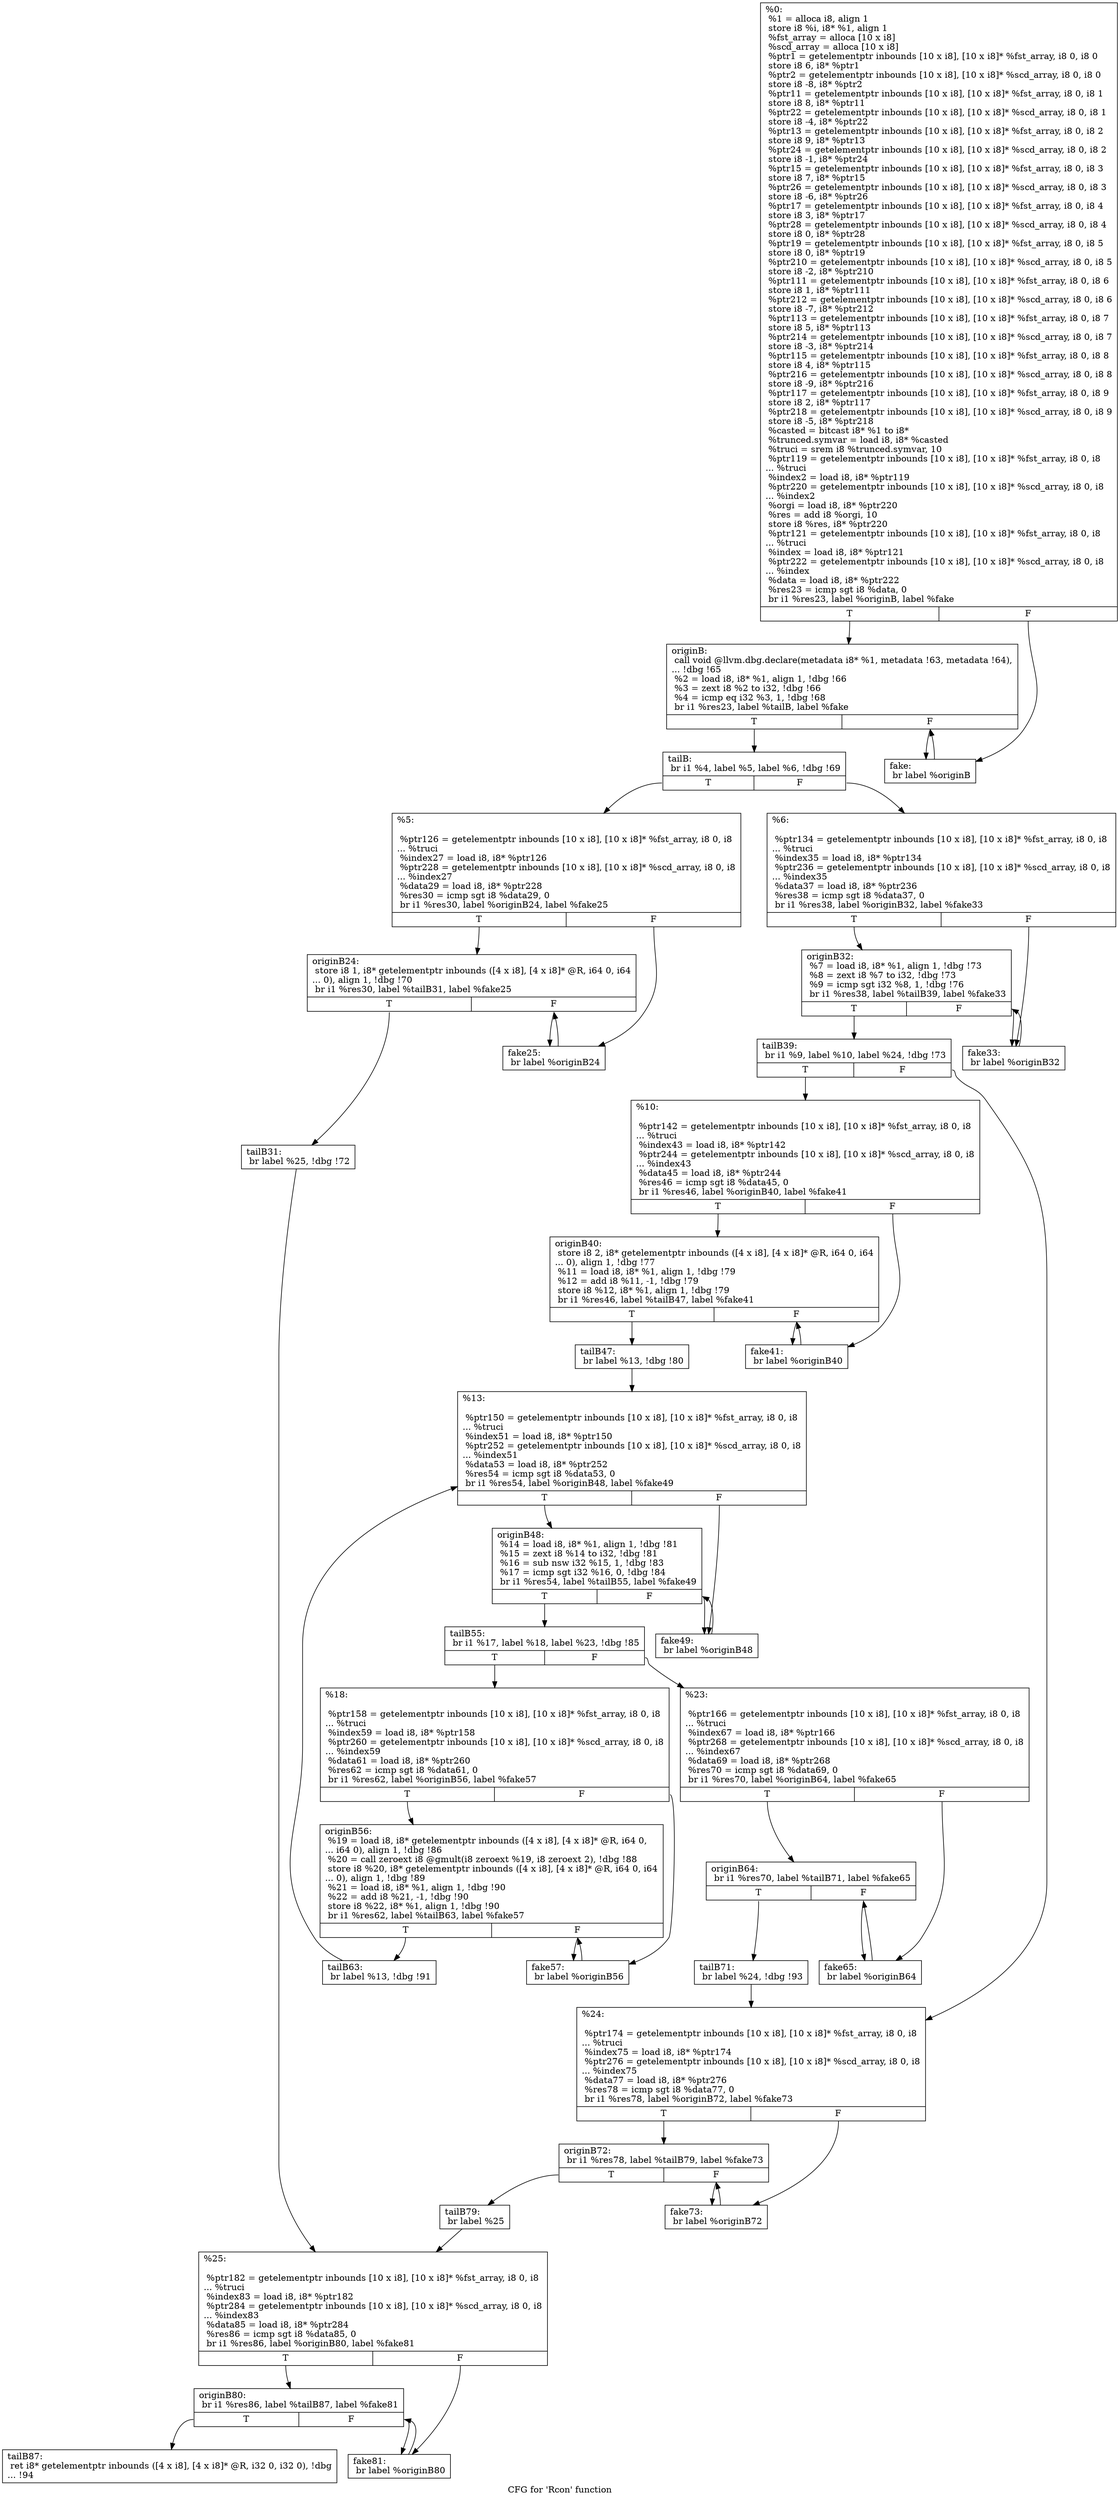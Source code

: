 digraph "CFG for 'Rcon' function" {
	label="CFG for 'Rcon' function";

	Node0x55a8124f01c0 [shape=record,label="{%0:\l  %1 = alloca i8, align 1\l  store i8 %i, i8* %1, align 1\l  %fst_array = alloca [10 x i8]\l  %scd_array = alloca [10 x i8]\l  %ptr1 = getelementptr inbounds [10 x i8], [10 x i8]* %fst_array, i8 0, i8 0\l  store i8 6, i8* %ptr1\l  %ptr2 = getelementptr inbounds [10 x i8], [10 x i8]* %scd_array, i8 0, i8 0\l  store i8 -8, i8* %ptr2\l  %ptr11 = getelementptr inbounds [10 x i8], [10 x i8]* %fst_array, i8 0, i8 1\l  store i8 8, i8* %ptr11\l  %ptr22 = getelementptr inbounds [10 x i8], [10 x i8]* %scd_array, i8 0, i8 1\l  store i8 -4, i8* %ptr22\l  %ptr13 = getelementptr inbounds [10 x i8], [10 x i8]* %fst_array, i8 0, i8 2\l  store i8 9, i8* %ptr13\l  %ptr24 = getelementptr inbounds [10 x i8], [10 x i8]* %scd_array, i8 0, i8 2\l  store i8 -1, i8* %ptr24\l  %ptr15 = getelementptr inbounds [10 x i8], [10 x i8]* %fst_array, i8 0, i8 3\l  store i8 7, i8* %ptr15\l  %ptr26 = getelementptr inbounds [10 x i8], [10 x i8]* %scd_array, i8 0, i8 3\l  store i8 -6, i8* %ptr26\l  %ptr17 = getelementptr inbounds [10 x i8], [10 x i8]* %fst_array, i8 0, i8 4\l  store i8 3, i8* %ptr17\l  %ptr28 = getelementptr inbounds [10 x i8], [10 x i8]* %scd_array, i8 0, i8 4\l  store i8 0, i8* %ptr28\l  %ptr19 = getelementptr inbounds [10 x i8], [10 x i8]* %fst_array, i8 0, i8 5\l  store i8 0, i8* %ptr19\l  %ptr210 = getelementptr inbounds [10 x i8], [10 x i8]* %scd_array, i8 0, i8 5\l  store i8 -2, i8* %ptr210\l  %ptr111 = getelementptr inbounds [10 x i8], [10 x i8]* %fst_array, i8 0, i8 6\l  store i8 1, i8* %ptr111\l  %ptr212 = getelementptr inbounds [10 x i8], [10 x i8]* %scd_array, i8 0, i8 6\l  store i8 -7, i8* %ptr212\l  %ptr113 = getelementptr inbounds [10 x i8], [10 x i8]* %fst_array, i8 0, i8 7\l  store i8 5, i8* %ptr113\l  %ptr214 = getelementptr inbounds [10 x i8], [10 x i8]* %scd_array, i8 0, i8 7\l  store i8 -3, i8* %ptr214\l  %ptr115 = getelementptr inbounds [10 x i8], [10 x i8]* %fst_array, i8 0, i8 8\l  store i8 4, i8* %ptr115\l  %ptr216 = getelementptr inbounds [10 x i8], [10 x i8]* %scd_array, i8 0, i8 8\l  store i8 -9, i8* %ptr216\l  %ptr117 = getelementptr inbounds [10 x i8], [10 x i8]* %fst_array, i8 0, i8 9\l  store i8 2, i8* %ptr117\l  %ptr218 = getelementptr inbounds [10 x i8], [10 x i8]* %scd_array, i8 0, i8 9\l  store i8 -5, i8* %ptr218\l  %casted = bitcast i8* %1 to i8*\l  %trunced.symvar = load i8, i8* %casted\l  %truci = srem i8 %trunced.symvar, 10\l  %ptr119 = getelementptr inbounds [10 x i8], [10 x i8]* %fst_array, i8 0, i8\l... %truci\l  %index2 = load i8, i8* %ptr119\l  %ptr220 = getelementptr inbounds [10 x i8], [10 x i8]* %scd_array, i8 0, i8\l... %index2\l  %orgi = load i8, i8* %ptr220\l  %res = add i8 %orgi, 10\l  store i8 %res, i8* %ptr220\l  %ptr121 = getelementptr inbounds [10 x i8], [10 x i8]* %fst_array, i8 0, i8\l... %truci\l  %index = load i8, i8* %ptr121\l  %ptr222 = getelementptr inbounds [10 x i8], [10 x i8]* %scd_array, i8 0, i8\l... %index\l  %data = load i8, i8* %ptr222\l  %res23 = icmp sgt i8 %data, 0\l  br i1 %res23, label %originB, label %fake\l|{<s0>T|<s1>F}}"];
	Node0x55a8124f01c0:s0 -> Node0x55a8124f0210;
	Node0x55a8124f01c0:s1 -> Node0x55a8124f0d90;
	Node0x55a8124f0210 [shape=record,label="{originB:                                          \l  call void @llvm.dbg.declare(metadata i8* %1, metadata !63, metadata !64),\l... !dbg !65\l  %2 = load i8, i8* %1, align 1, !dbg !66\l  %3 = zext i8 %2 to i32, !dbg !66\l  %4 = icmp eq i32 %3, 1, !dbg !68\l  br i1 %res23, label %tailB, label %fake\l|{<s0>T|<s1>F}}"];
	Node0x55a8124f0210:s0 -> Node0x55a8124f0260;
	Node0x55a8124f0210:s1 -> Node0x55a8124f0d90;
	Node0x55a8124f0260 [shape=record,label="{tailB:                                            \l  br i1 %4, label %5, label %6, !dbg !69\l|{<s0>T|<s1>F}}"];
	Node0x55a8124f0260:s0 -> Node0x55a8124f02b0;
	Node0x55a8124f0260:s1 -> Node0x55a8124f03a0;
	Node0x55a8124f02b0 [shape=record,label="{%5:\l\l  %ptr126 = getelementptr inbounds [10 x i8], [10 x i8]* %fst_array, i8 0, i8\l... %truci\l  %index27 = load i8, i8* %ptr126\l  %ptr228 = getelementptr inbounds [10 x i8], [10 x i8]* %scd_array, i8 0, i8\l... %index27\l  %data29 = load i8, i8* %ptr228\l  %res30 = icmp sgt i8 %data29, 0\l  br i1 %res30, label %originB24, label %fake25\l|{<s0>T|<s1>F}}"];
	Node0x55a8124f02b0:s0 -> Node0x55a8124f0300;
	Node0x55a8124f02b0:s1 -> Node0x55a8124f0de0;
	Node0x55a8124f0300 [shape=record,label="{originB24:                                        \l  store i8 1, i8* getelementptr inbounds ([4 x i8], [4 x i8]* @R, i64 0, i64\l... 0), align 1, !dbg !70\l  br i1 %res30, label %tailB31, label %fake25\l|{<s0>T|<s1>F}}"];
	Node0x55a8124f0300:s0 -> Node0x55a8124f0350;
	Node0x55a8124f0300:s1 -> Node0x55a8124f0de0;
	Node0x55a8124f0350 [shape=record,label="{tailB31:                                          \l  br label %25, !dbg !72\l}"];
	Node0x55a8124f0350 -> Node0x55a8124f0ca0;
	Node0x55a8124f03a0 [shape=record,label="{%6:\l\l  %ptr134 = getelementptr inbounds [10 x i8], [10 x i8]* %fst_array, i8 0, i8\l... %truci\l  %index35 = load i8, i8* %ptr134\l  %ptr236 = getelementptr inbounds [10 x i8], [10 x i8]* %scd_array, i8 0, i8\l... %index35\l  %data37 = load i8, i8* %ptr236\l  %res38 = icmp sgt i8 %data37, 0\l  br i1 %res38, label %originB32, label %fake33\l|{<s0>T|<s1>F}}"];
	Node0x55a8124f03a0:s0 -> Node0x55a8124f03f0;
	Node0x55a8124f03a0:s1 -> Node0x55a8124f0e30;
	Node0x55a8124f03f0 [shape=record,label="{originB32:                                        \l  %7 = load i8, i8* %1, align 1, !dbg !73\l  %8 = zext i8 %7 to i32, !dbg !73\l  %9 = icmp sgt i32 %8, 1, !dbg !76\l  br i1 %res38, label %tailB39, label %fake33\l|{<s0>T|<s1>F}}"];
	Node0x55a8124f03f0:s0 -> Node0x55a8124f07a0;
	Node0x55a8124f03f0:s1 -> Node0x55a8124f0e30;
	Node0x55a8124f07a0 [shape=record,label="{tailB39:                                          \l  br i1 %9, label %10, label %24, !dbg !73\l|{<s0>T|<s1>F}}"];
	Node0x55a8124f07a0:s0 -> Node0x55a8124f07f0;
	Node0x55a8124f07a0:s1 -> Node0x55a8124f0bb0;
	Node0x55a8124f07f0 [shape=record,label="{%10:\l\l  %ptr142 = getelementptr inbounds [10 x i8], [10 x i8]* %fst_array, i8 0, i8\l... %truci\l  %index43 = load i8, i8* %ptr142\l  %ptr244 = getelementptr inbounds [10 x i8], [10 x i8]* %scd_array, i8 0, i8\l... %index43\l  %data45 = load i8, i8* %ptr244\l  %res46 = icmp sgt i8 %data45, 0\l  br i1 %res46, label %originB40, label %fake41\l|{<s0>T|<s1>F}}"];
	Node0x55a8124f07f0:s0 -> Node0x55a8124f0840;
	Node0x55a8124f07f0:s1 -> Node0x55a8124f0e80;
	Node0x55a8124f0840 [shape=record,label="{originB40:                                        \l  store i8 2, i8* getelementptr inbounds ([4 x i8], [4 x i8]* @R, i64 0, i64\l... 0), align 1, !dbg !77\l  %11 = load i8, i8* %1, align 1, !dbg !79\l  %12 = add i8 %11, -1, !dbg !79\l  store i8 %12, i8* %1, align 1, !dbg !79\l  br i1 %res46, label %tailB47, label %fake41\l|{<s0>T|<s1>F}}"];
	Node0x55a8124f0840:s0 -> Node0x55a8124f0890;
	Node0x55a8124f0840:s1 -> Node0x55a8124f0e80;
	Node0x55a8124f0890 [shape=record,label="{tailB47:                                          \l  br label %13, !dbg !80\l}"];
	Node0x55a8124f0890 -> Node0x55a8124f08e0;
	Node0x55a8124f08e0 [shape=record,label="{%13:\l\l  %ptr150 = getelementptr inbounds [10 x i8], [10 x i8]* %fst_array, i8 0, i8\l... %truci\l  %index51 = load i8, i8* %ptr150\l  %ptr252 = getelementptr inbounds [10 x i8], [10 x i8]* %scd_array, i8 0, i8\l... %index51\l  %data53 = load i8, i8* %ptr252\l  %res54 = icmp sgt i8 %data53, 0\l  br i1 %res54, label %originB48, label %fake49\l|{<s0>T|<s1>F}}"];
	Node0x55a8124f08e0:s0 -> Node0x55a8124f0930;
	Node0x55a8124f08e0:s1 -> Node0x55a8124f0ed0;
	Node0x55a8124f0930 [shape=record,label="{originB48:                                        \l  %14 = load i8, i8* %1, align 1, !dbg !81\l  %15 = zext i8 %14 to i32, !dbg !81\l  %16 = sub nsw i32 %15, 1, !dbg !83\l  %17 = icmp sgt i32 %16, 0, !dbg !84\l  br i1 %res54, label %tailB55, label %fake49\l|{<s0>T|<s1>F}}"];
	Node0x55a8124f0930:s0 -> Node0x55a8124f0980;
	Node0x55a8124f0930:s1 -> Node0x55a8124f0ed0;
	Node0x55a8124f0980 [shape=record,label="{tailB55:                                          \l  br i1 %17, label %18, label %23, !dbg !85\l|{<s0>T|<s1>F}}"];
	Node0x55a8124f0980:s0 -> Node0x55a8124f09d0;
	Node0x55a8124f0980:s1 -> Node0x55a8124f0ac0;
	Node0x55a8124f09d0 [shape=record,label="{%18:\l\l  %ptr158 = getelementptr inbounds [10 x i8], [10 x i8]* %fst_array, i8 0, i8\l... %truci\l  %index59 = load i8, i8* %ptr158\l  %ptr260 = getelementptr inbounds [10 x i8], [10 x i8]* %scd_array, i8 0, i8\l... %index59\l  %data61 = load i8, i8* %ptr260\l  %res62 = icmp sgt i8 %data61, 0\l  br i1 %res62, label %originB56, label %fake57\l|{<s0>T|<s1>F}}"];
	Node0x55a8124f09d0:s0 -> Node0x55a8124f0a20;
	Node0x55a8124f09d0:s1 -> Node0x55a8124f0f20;
	Node0x55a8124f0a20 [shape=record,label="{originB56:                                        \l  %19 = load i8, i8* getelementptr inbounds ([4 x i8], [4 x i8]* @R, i64 0,\l... i64 0), align 1, !dbg !86\l  %20 = call zeroext i8 @gmult(i8 zeroext %19, i8 zeroext 2), !dbg !88\l  store i8 %20, i8* getelementptr inbounds ([4 x i8], [4 x i8]* @R, i64 0, i64\l... 0), align 1, !dbg !89\l  %21 = load i8, i8* %1, align 1, !dbg !90\l  %22 = add i8 %21, -1, !dbg !90\l  store i8 %22, i8* %1, align 1, !dbg !90\l  br i1 %res62, label %tailB63, label %fake57\l|{<s0>T|<s1>F}}"];
	Node0x55a8124f0a20:s0 -> Node0x55a8124f0a70;
	Node0x55a8124f0a20:s1 -> Node0x55a8124f0f20;
	Node0x55a8124f0a70 [shape=record,label="{tailB63:                                          \l  br label %13, !dbg !91\l}"];
	Node0x55a8124f0a70 -> Node0x55a8124f08e0;
	Node0x55a8124f0ac0 [shape=record,label="{%23:\l\l  %ptr166 = getelementptr inbounds [10 x i8], [10 x i8]* %fst_array, i8 0, i8\l... %truci\l  %index67 = load i8, i8* %ptr166\l  %ptr268 = getelementptr inbounds [10 x i8], [10 x i8]* %scd_array, i8 0, i8\l... %index67\l  %data69 = load i8, i8* %ptr268\l  %res70 = icmp sgt i8 %data69, 0\l  br i1 %res70, label %originB64, label %fake65\l|{<s0>T|<s1>F}}"];
	Node0x55a8124f0ac0:s0 -> Node0x55a8124f0b10;
	Node0x55a8124f0ac0:s1 -> Node0x55a8124f0f70;
	Node0x55a8124f0b10 [shape=record,label="{originB64:                                        \l  br i1 %res70, label %tailB71, label %fake65\l|{<s0>T|<s1>F}}"];
	Node0x55a8124f0b10:s0 -> Node0x55a8124f0b60;
	Node0x55a8124f0b10:s1 -> Node0x55a8124f0f70;
	Node0x55a8124f0b60 [shape=record,label="{tailB71:                                          \l  br label %24, !dbg !93\l}"];
	Node0x55a8124f0b60 -> Node0x55a8124f0bb0;
	Node0x55a8124f0bb0 [shape=record,label="{%24:\l\l  %ptr174 = getelementptr inbounds [10 x i8], [10 x i8]* %fst_array, i8 0, i8\l... %truci\l  %index75 = load i8, i8* %ptr174\l  %ptr276 = getelementptr inbounds [10 x i8], [10 x i8]* %scd_array, i8 0, i8\l... %index75\l  %data77 = load i8, i8* %ptr276\l  %res78 = icmp sgt i8 %data77, 0\l  br i1 %res78, label %originB72, label %fake73\l|{<s0>T|<s1>F}}"];
	Node0x55a8124f0bb0:s0 -> Node0x55a8124f0c00;
	Node0x55a8124f0bb0:s1 -> Node0x55a8124f0fc0;
	Node0x55a8124f0c00 [shape=record,label="{originB72:                                        \l  br i1 %res78, label %tailB79, label %fake73\l|{<s0>T|<s1>F}}"];
	Node0x55a8124f0c00:s0 -> Node0x55a8124f0c50;
	Node0x55a8124f0c00:s1 -> Node0x55a8124f0fc0;
	Node0x55a8124f0c50 [shape=record,label="{tailB79:                                          \l  br label %25\l}"];
	Node0x55a8124f0c50 -> Node0x55a8124f0ca0;
	Node0x55a8124f0ca0 [shape=record,label="{%25:\l\l  %ptr182 = getelementptr inbounds [10 x i8], [10 x i8]* %fst_array, i8 0, i8\l... %truci\l  %index83 = load i8, i8* %ptr182\l  %ptr284 = getelementptr inbounds [10 x i8], [10 x i8]* %scd_array, i8 0, i8\l... %index83\l  %data85 = load i8, i8* %ptr284\l  %res86 = icmp sgt i8 %data85, 0\l  br i1 %res86, label %originB80, label %fake81\l|{<s0>T|<s1>F}}"];
	Node0x55a8124f0ca0:s0 -> Node0x55a8124f0cf0;
	Node0x55a8124f0ca0:s1 -> Node0x55a8124f1010;
	Node0x55a8124f0cf0 [shape=record,label="{originB80:                                        \l  br i1 %res86, label %tailB87, label %fake81\l|{<s0>T|<s1>F}}"];
	Node0x55a8124f0cf0:s0 -> Node0x55a8124f0d40;
	Node0x55a8124f0cf0:s1 -> Node0x55a8124f1010;
	Node0x55a8124f0d40 [shape=record,label="{tailB87:                                          \l  ret i8* getelementptr inbounds ([4 x i8], [4 x i8]* @R, i32 0, i32 0), !dbg\l... !94\l}"];
	Node0x55a8124f0d90 [shape=record,label="{fake:                                             \l  br label %originB\l}"];
	Node0x55a8124f0d90 -> Node0x55a8124f0210;
	Node0x55a8124f0de0 [shape=record,label="{fake25:                                           \l  br label %originB24\l}"];
	Node0x55a8124f0de0 -> Node0x55a8124f0300;
	Node0x55a8124f0e30 [shape=record,label="{fake33:                                           \l  br label %originB32\l}"];
	Node0x55a8124f0e30 -> Node0x55a8124f03f0;
	Node0x55a8124f0e80 [shape=record,label="{fake41:                                           \l  br label %originB40\l}"];
	Node0x55a8124f0e80 -> Node0x55a8124f0840;
	Node0x55a8124f0ed0 [shape=record,label="{fake49:                                           \l  br label %originB48\l}"];
	Node0x55a8124f0ed0 -> Node0x55a8124f0930;
	Node0x55a8124f0f20 [shape=record,label="{fake57:                                           \l  br label %originB56\l}"];
	Node0x55a8124f0f20 -> Node0x55a8124f0a20;
	Node0x55a8124f0f70 [shape=record,label="{fake65:                                           \l  br label %originB64\l}"];
	Node0x55a8124f0f70 -> Node0x55a8124f0b10;
	Node0x55a8124f0fc0 [shape=record,label="{fake73:                                           \l  br label %originB72\l}"];
	Node0x55a8124f0fc0 -> Node0x55a8124f0c00;
	Node0x55a8124f1010 [shape=record,label="{fake81:                                           \l  br label %originB80\l}"];
	Node0x55a8124f1010 -> Node0x55a8124f0cf0;
}
